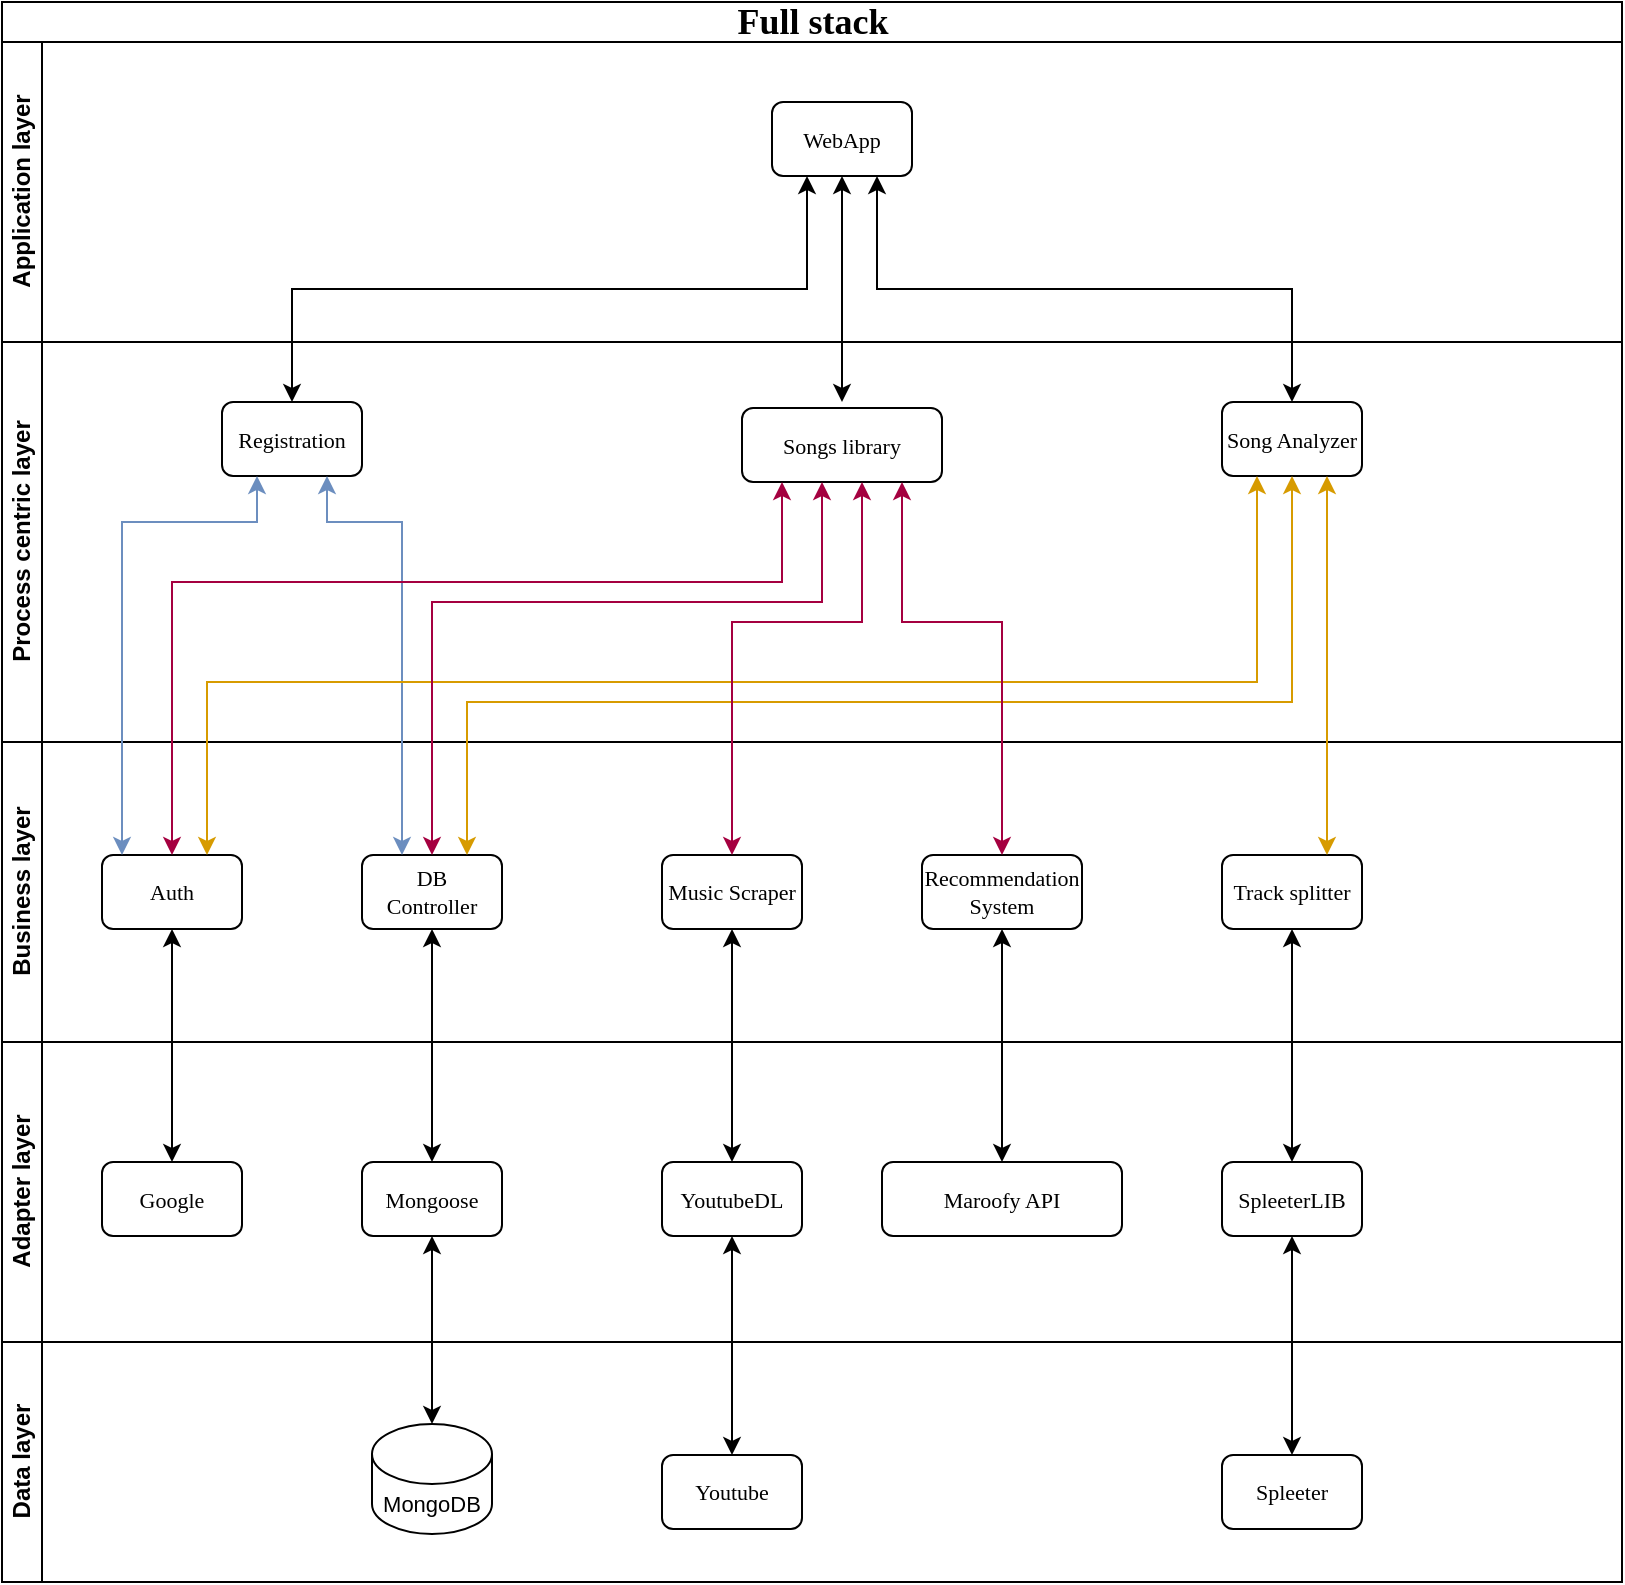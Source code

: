 <mxfile version="22.1.8" type="device">
  <diagram name="Page-1" id="c7488fd3-1785-93aa-aadb-54a6760d102a">
    <mxGraphModel dx="1259" dy="678" grid="1" gridSize="10" guides="1" tooltips="1" connect="1" arrows="1" fold="1" page="1" pageScale="1" pageWidth="1100" pageHeight="850" background="none" math="0" shadow="0">
      <root>
        <mxCell id="0" />
        <mxCell id="1" parent="0" />
        <mxCell id="2b4e8129b02d487f-1" value="&lt;font style=&quot;font-size: 18px;&quot;&gt;Full stack&lt;/font&gt;" style="swimlane;html=1;childLayout=stackLayout;horizontal=1;startSize=20;horizontalStack=0;rounded=0;shadow=0;labelBackgroundColor=none;strokeWidth=1;fontFamily=Verdana;fontSize=8;align=center;" parent="1" vertex="1">
          <mxGeometry x="180" y="40" width="810" height="790" as="geometry" />
        </mxCell>
        <mxCell id="2b4e8129b02d487f-2" value="Application layer" style="swimlane;html=1;startSize=20;horizontal=0;" parent="2b4e8129b02d487f-1" vertex="1">
          <mxGeometry y="20" width="810" height="150" as="geometry" />
        </mxCell>
        <mxCell id="9KNFPWW-fXlkKjVraPiz-109" style="edgeStyle=orthogonalEdgeStyle;rounded=0;orthogonalLoop=1;jettySize=auto;html=1;exitX=0.5;exitY=1;exitDx=0;exitDy=0;fontSize=9;startArrow=classic;startFill=1;" parent="2b4e8129b02d487f-2" source="2b4e8129b02d487f-9" edge="1">
          <mxGeometry relative="1" as="geometry">
            <mxPoint x="420" y="180" as="targetPoint" />
          </mxGeometry>
        </mxCell>
        <mxCell id="2b4e8129b02d487f-9" value="&lt;font style=&quot;font-size: 11px;&quot;&gt;WebApp&lt;/font&gt;" style="rounded=1;whiteSpace=wrap;html=1;shadow=0;labelBackgroundColor=none;strokeWidth=1;fontFamily=Verdana;fontSize=8;align=center;" parent="2b4e8129b02d487f-2" vertex="1">
          <mxGeometry x="385" y="30.0" width="70" height="37" as="geometry" />
        </mxCell>
        <mxCell id="2b4e8129b02d487f-23" style="edgeStyle=orthogonalEdgeStyle;rounded=0;html=1;labelBackgroundColor=none;startArrow=none;startFill=0;startSize=5;endArrow=classicThin;endFill=1;endSize=5;jettySize=auto;orthogonalLoop=1;strokeWidth=1;fontFamily=Verdana;fontSize=8" parent="2b4e8129b02d487f-2" edge="1">
          <mxGeometry relative="1" as="geometry">
            <mxPoint x="580" y="75" as="sourcePoint" />
          </mxGeometry>
        </mxCell>
        <mxCell id="9KNFPWW-fXlkKjVraPiz-25" value="Process centric layer" style="swimlane;html=1;startSize=20;horizontal=0;" parent="2b4e8129b02d487f-1" vertex="1">
          <mxGeometry y="170" width="810" height="200" as="geometry" />
        </mxCell>
        <mxCell id="9KNFPWW-fXlkKjVraPiz-29" style="edgeStyle=orthogonalEdgeStyle;rounded=0;html=1;labelBackgroundColor=none;startArrow=none;startFill=0;startSize=5;endArrow=classicThin;endFill=1;endSize=5;jettySize=auto;orthogonalLoop=1;strokeWidth=1;fontFamily=Verdana;fontSize=8" parent="9KNFPWW-fXlkKjVraPiz-25" edge="1">
          <mxGeometry relative="1" as="geometry">
            <mxPoint x="580" y="75" as="sourcePoint" />
          </mxGeometry>
        </mxCell>
        <mxCell id="9KNFPWW-fXlkKjVraPiz-30" value="&lt;span style=&quot;font-size: 11px;&quot;&gt;Registration&lt;/span&gt;" style="rounded=1;whiteSpace=wrap;html=1;shadow=0;labelBackgroundColor=none;strokeWidth=1;fontFamily=Verdana;fontSize=8;align=center;" parent="9KNFPWW-fXlkKjVraPiz-25" vertex="1">
          <mxGeometry x="110" y="30" width="70" height="37" as="geometry" />
        </mxCell>
        <mxCell id="9KNFPWW-fXlkKjVraPiz-62" value="&lt;span style=&quot;font-size: 11px;&quot;&gt;Songs library&lt;/span&gt;" style="rounded=1;whiteSpace=wrap;html=1;shadow=0;labelBackgroundColor=none;strokeWidth=1;fontFamily=Verdana;fontSize=8;align=center;" parent="9KNFPWW-fXlkKjVraPiz-25" vertex="1">
          <mxGeometry x="370" y="33" width="100" height="37" as="geometry" />
        </mxCell>
        <mxCell id="9KNFPWW-fXlkKjVraPiz-67" value="&lt;font style=&quot;font-size: 11px;&quot;&gt;Song Analyzer&lt;/font&gt;" style="rounded=1;whiteSpace=wrap;html=1;shadow=0;labelBackgroundColor=none;strokeWidth=1;fontFamily=Verdana;fontSize=8;align=center;" parent="9KNFPWW-fXlkKjVraPiz-25" vertex="1">
          <mxGeometry x="610" y="30" width="70" height="37" as="geometry" />
        </mxCell>
        <mxCell id="2b4e8129b02d487f-3" value="Business layer&lt;br&gt;" style="swimlane;html=1;startSize=20;horizontal=0;" parent="2b4e8129b02d487f-1" vertex="1">
          <mxGeometry y="370" width="810" height="150" as="geometry" />
        </mxCell>
        <mxCell id="9KNFPWW-fXlkKjVraPiz-31" value="&lt;font style=&quot;font-size: 11px;&quot;&gt;Auth&lt;/font&gt;" style="rounded=1;whiteSpace=wrap;html=1;shadow=0;labelBackgroundColor=none;strokeWidth=1;fontFamily=Verdana;fontSize=8;align=center;" parent="2b4e8129b02d487f-3" vertex="1">
          <mxGeometry x="50" y="56.5" width="70" height="37" as="geometry" />
        </mxCell>
        <mxCell id="9KNFPWW-fXlkKjVraPiz-32" value="&lt;font style=&quot;font-size: 11px;&quot;&gt;Music Scraper&lt;/font&gt;" style="rounded=1;whiteSpace=wrap;html=1;shadow=0;labelBackgroundColor=none;strokeWidth=1;fontFamily=Verdana;fontSize=8;align=center;" parent="2b4e8129b02d487f-3" vertex="1">
          <mxGeometry x="330" y="56.5" width="70" height="37" as="geometry" />
        </mxCell>
        <mxCell id="9KNFPWW-fXlkKjVraPiz-33" value="&lt;span style=&quot;font-size: 11px;&quot;&gt;Track splitter&lt;/span&gt;" style="rounded=1;whiteSpace=wrap;html=1;shadow=0;labelBackgroundColor=none;strokeWidth=1;fontFamily=Verdana;fontSize=8;align=center;" parent="2b4e8129b02d487f-3" vertex="1">
          <mxGeometry x="610" y="56.5" width="70" height="37" as="geometry" />
        </mxCell>
        <mxCell id="9KNFPWW-fXlkKjVraPiz-56" value="&lt;font style=&quot;font-size: 11px;&quot;&gt;Recommendation System&lt;/font&gt;" style="rounded=1;whiteSpace=wrap;html=1;shadow=0;labelBackgroundColor=none;strokeWidth=1;fontFamily=Verdana;fontSize=8;align=center;" parent="2b4e8129b02d487f-3" vertex="1">
          <mxGeometry x="460" y="56.5" width="80" height="37" as="geometry" />
        </mxCell>
        <mxCell id="9KNFPWW-fXlkKjVraPiz-60" value="&lt;span style=&quot;font-size: 11px;&quot;&gt;DB&lt;br&gt;Controller&lt;/span&gt;" style="rounded=1;whiteSpace=wrap;html=1;shadow=0;labelBackgroundColor=none;strokeWidth=1;fontFamily=Verdana;fontSize=8;align=center;" parent="2b4e8129b02d487f-3" vertex="1">
          <mxGeometry x="180" y="56.5" width="70" height="37" as="geometry" />
        </mxCell>
        <mxCell id="2b4e8129b02d487f-4" value="Adapter layer" style="swimlane;html=1;startSize=20;horizontal=0;" parent="2b4e8129b02d487f-1" vertex="1">
          <mxGeometry y="520" width="810" height="150" as="geometry" />
        </mxCell>
        <mxCell id="2b4e8129b02d487f-29" value="Yes" style="edgeStyle=orthogonalEdgeStyle;rounded=0;html=1;entryX=0;entryY=0.5;labelBackgroundColor=none;startArrow=none;startFill=0;startSize=5;endArrow=classicThin;endFill=1;endSize=5;jettySize=auto;orthogonalLoop=1;strokeWidth=1;fontFamily=Verdana;fontSize=8" parent="2b4e8129b02d487f-4" edge="1">
          <mxGeometry x="-0.501" y="6" relative="1" as="geometry">
            <mxPoint as="offset" />
            <mxPoint x="360" y="75.5" as="sourcePoint" />
            <Array as="points">
              <mxPoint x="380" y="76" />
              <mxPoint x="380" y="76" />
            </Array>
          </mxGeometry>
        </mxCell>
        <mxCell id="9KNFPWW-fXlkKjVraPiz-34" value="&lt;font style=&quot;font-size: 11px;&quot;&gt;Google&lt;/font&gt;" style="rounded=1;whiteSpace=wrap;html=1;shadow=0;labelBackgroundColor=none;strokeWidth=1;fontFamily=Verdana;fontSize=8;align=center;" parent="2b4e8129b02d487f-4" vertex="1">
          <mxGeometry x="50" y="60" width="70" height="37" as="geometry" />
        </mxCell>
        <mxCell id="9KNFPWW-fXlkKjVraPiz-35" value="&lt;span style=&quot;font-size: 11px;&quot;&gt;Mongoose&lt;/span&gt;" style="rounded=1;whiteSpace=wrap;html=1;shadow=0;labelBackgroundColor=none;strokeWidth=1;fontFamily=Verdana;fontSize=8;align=center;" parent="2b4e8129b02d487f-4" vertex="1">
          <mxGeometry x="180" y="60" width="70" height="37" as="geometry" />
        </mxCell>
        <mxCell id="9KNFPWW-fXlkKjVraPiz-37" value="&lt;span style=&quot;font-size: 11px;&quot;&gt;YoutubeDL&lt;/span&gt;" style="rounded=1;whiteSpace=wrap;html=1;shadow=0;labelBackgroundColor=none;strokeWidth=1;fontFamily=Verdana;fontSize=8;align=center;" parent="2b4e8129b02d487f-4" vertex="1">
          <mxGeometry x="330" y="60" width="70" height="37" as="geometry" />
        </mxCell>
        <mxCell id="9KNFPWW-fXlkKjVraPiz-48" value="&lt;span style=&quot;font-size: 11px;&quot;&gt;SpleeterLIB&lt;/span&gt;" style="rounded=1;whiteSpace=wrap;html=1;shadow=0;labelBackgroundColor=none;strokeWidth=1;fontFamily=Verdana;fontSize=8;align=center;" parent="2b4e8129b02d487f-4" vertex="1">
          <mxGeometry x="610" y="60" width="70" height="37" as="geometry" />
        </mxCell>
        <mxCell id="9KNFPWW-fXlkKjVraPiz-50" value="&lt;span style=&quot;font-size: 11px;&quot;&gt;Maroofy API&lt;/span&gt;" style="rounded=1;whiteSpace=wrap;html=1;shadow=0;labelBackgroundColor=none;strokeWidth=1;fontFamily=Verdana;fontSize=8;align=center;" parent="2b4e8129b02d487f-4" vertex="1">
          <mxGeometry x="440" y="60" width="120" height="37" as="geometry" />
        </mxCell>
        <mxCell id="9KNFPWW-fXlkKjVraPiz-1" value="Data layer" style="swimlane;html=1;startSize=20;horizontal=0;" parent="2b4e8129b02d487f-1" vertex="1">
          <mxGeometry y="670" width="810" height="120" as="geometry" />
        </mxCell>
        <mxCell id="9KNFPWW-fXlkKjVraPiz-36" value="&lt;span style=&quot;font-size: 11px;&quot;&gt;Youtube&lt;/span&gt;" style="rounded=1;whiteSpace=wrap;html=1;shadow=0;labelBackgroundColor=none;strokeWidth=1;fontFamily=Verdana;fontSize=8;align=center;" parent="9KNFPWW-fXlkKjVraPiz-1" vertex="1">
          <mxGeometry x="330" y="56.5" width="70" height="37" as="geometry" />
        </mxCell>
        <mxCell id="9KNFPWW-fXlkKjVraPiz-38" value="MongoDB" style="shape=cylinder3;whiteSpace=wrap;html=1;boundedLbl=1;backgroundOutline=1;size=15;fontSize=11;" parent="9KNFPWW-fXlkKjVraPiz-1" vertex="1">
          <mxGeometry x="185" y="41" width="60" height="55" as="geometry" />
        </mxCell>
        <mxCell id="9KNFPWW-fXlkKjVraPiz-52" value="&lt;span style=&quot;font-size: 11px;&quot;&gt;Spleeter&lt;/span&gt;" style="rounded=1;whiteSpace=wrap;html=1;shadow=0;labelBackgroundColor=none;strokeWidth=1;fontFamily=Verdana;fontSize=8;align=center;" parent="9KNFPWW-fXlkKjVraPiz-1" vertex="1">
          <mxGeometry x="610" y="56.5" width="70" height="37" as="geometry" />
        </mxCell>
        <mxCell id="9KNFPWW-fXlkKjVraPiz-39" value="" style="edgeStyle=orthogonalEdgeStyle;rounded=0;orthogonalLoop=1;jettySize=auto;html=1;fontSize=11;startArrow=classic;startFill=1;" parent="2b4e8129b02d487f-1" source="9KNFPWW-fXlkKjVraPiz-35" target="9KNFPWW-fXlkKjVraPiz-38" edge="1">
          <mxGeometry relative="1" as="geometry" />
        </mxCell>
        <mxCell id="9KNFPWW-fXlkKjVraPiz-40" value="" style="edgeStyle=orthogonalEdgeStyle;rounded=0;orthogonalLoop=1;jettySize=auto;html=1;fontSize=11;startArrow=classic;startFill=1;" parent="2b4e8129b02d487f-1" source="9KNFPWW-fXlkKjVraPiz-37" target="9KNFPWW-fXlkKjVraPiz-36" edge="1">
          <mxGeometry relative="1" as="geometry" />
        </mxCell>
        <mxCell id="9KNFPWW-fXlkKjVraPiz-41" value="" style="edgeStyle=orthogonalEdgeStyle;rounded=0;orthogonalLoop=1;jettySize=auto;html=1;fontSize=11;startArrow=classic;startFill=1;" parent="2b4e8129b02d487f-1" source="9KNFPWW-fXlkKjVraPiz-32" target="9KNFPWW-fXlkKjVraPiz-37" edge="1">
          <mxGeometry relative="1" as="geometry">
            <Array as="points">
              <mxPoint x="365" y="430" />
              <mxPoint x="365" y="430" />
            </Array>
          </mxGeometry>
        </mxCell>
        <mxCell id="9KNFPWW-fXlkKjVraPiz-49" value="" style="edgeStyle=orthogonalEdgeStyle;rounded=0;orthogonalLoop=1;jettySize=auto;html=1;fontSize=11;startArrow=classic;startFill=1;" parent="2b4e8129b02d487f-1" source="9KNFPWW-fXlkKjVraPiz-33" target="9KNFPWW-fXlkKjVraPiz-48" edge="1">
          <mxGeometry relative="1" as="geometry" />
        </mxCell>
        <mxCell id="9KNFPWW-fXlkKjVraPiz-53" value="" style="edgeStyle=orthogonalEdgeStyle;rounded=0;orthogonalLoop=1;jettySize=auto;html=1;fontSize=11;startArrow=classic;startFill=1;" parent="2b4e8129b02d487f-1" source="9KNFPWW-fXlkKjVraPiz-52" target="9KNFPWW-fXlkKjVraPiz-48" edge="1">
          <mxGeometry relative="1" as="geometry" />
        </mxCell>
        <mxCell id="9KNFPWW-fXlkKjVraPiz-58" value="" style="edgeStyle=orthogonalEdgeStyle;rounded=0;orthogonalLoop=1;jettySize=auto;html=1;fontSize=11;startArrow=classic;startFill=1;" parent="2b4e8129b02d487f-1" source="9KNFPWW-fXlkKjVraPiz-56" target="9KNFPWW-fXlkKjVraPiz-50" edge="1">
          <mxGeometry relative="1" as="geometry" />
        </mxCell>
        <mxCell id="9KNFPWW-fXlkKjVraPiz-59" value="" style="edgeStyle=orthogonalEdgeStyle;rounded=0;orthogonalLoop=1;jettySize=auto;html=1;fontSize=11;startArrow=classic;startFill=1;" parent="2b4e8129b02d487f-1" source="9KNFPWW-fXlkKjVraPiz-31" target="9KNFPWW-fXlkKjVraPiz-34" edge="1">
          <mxGeometry relative="1" as="geometry" />
        </mxCell>
        <mxCell id="9KNFPWW-fXlkKjVraPiz-61" value="" style="edgeStyle=orthogonalEdgeStyle;rounded=0;orthogonalLoop=1;jettySize=auto;html=1;fontSize=11;startArrow=classic;startFill=1;" parent="2b4e8129b02d487f-1" source="9KNFPWW-fXlkKjVraPiz-60" target="9KNFPWW-fXlkKjVraPiz-35" edge="1">
          <mxGeometry relative="1" as="geometry" />
        </mxCell>
        <mxCell id="9KNFPWW-fXlkKjVraPiz-98" style="edgeStyle=orthogonalEdgeStyle;rounded=0;orthogonalLoop=1;jettySize=auto;html=1;exitX=0.25;exitY=1;exitDx=0;exitDy=0;fontSize=9;startArrow=classic;startFill=1;fillColor=#dae8fc;strokeColor=#6c8ebf;" parent="2b4e8129b02d487f-1" source="9KNFPWW-fXlkKjVraPiz-30" target="9KNFPWW-fXlkKjVraPiz-31" edge="1">
          <mxGeometry relative="1" as="geometry">
            <Array as="points">
              <mxPoint x="128" y="260" />
              <mxPoint x="60" y="260" />
            </Array>
          </mxGeometry>
        </mxCell>
        <mxCell id="9KNFPWW-fXlkKjVraPiz-99" style="edgeStyle=orthogonalEdgeStyle;rounded=0;orthogonalLoop=1;jettySize=auto;html=1;exitX=0.75;exitY=1;exitDx=0;exitDy=0;fontSize=9;startArrow=classic;startFill=1;fillColor=#dae8fc;strokeColor=#6c8ebf;" parent="2b4e8129b02d487f-1" source="9KNFPWW-fXlkKjVraPiz-30" target="9KNFPWW-fXlkKjVraPiz-60" edge="1">
          <mxGeometry relative="1" as="geometry">
            <Array as="points">
              <mxPoint x="162" y="260" />
              <mxPoint x="200" y="260" />
            </Array>
          </mxGeometry>
        </mxCell>
        <mxCell id="9KNFPWW-fXlkKjVraPiz-100" style="edgeStyle=orthogonalEdgeStyle;rounded=0;orthogonalLoop=1;jettySize=auto;html=1;entryX=0.5;entryY=0;entryDx=0;entryDy=0;fontSize=9;startArrow=classic;startFill=1;fillColor=#d80073;strokeColor=#A50040;" parent="2b4e8129b02d487f-1" target="9KNFPWW-fXlkKjVraPiz-31" edge="1">
          <mxGeometry relative="1" as="geometry">
            <mxPoint x="390" y="240" as="sourcePoint" />
            <Array as="points">
              <mxPoint x="390" y="290" />
              <mxPoint x="85" y="290" />
            </Array>
          </mxGeometry>
        </mxCell>
        <mxCell id="9KNFPWW-fXlkKjVraPiz-101" style="edgeStyle=orthogonalEdgeStyle;rounded=0;orthogonalLoop=1;jettySize=auto;html=1;exitX=0.25;exitY=1;exitDx=0;exitDy=0;entryX=0.75;entryY=0;entryDx=0;entryDy=0;fontSize=9;startArrow=classic;startFill=1;fillColor=#ffe6cc;strokeColor=#d79b00;" parent="2b4e8129b02d487f-1" source="9KNFPWW-fXlkKjVraPiz-67" target="9KNFPWW-fXlkKjVraPiz-31" edge="1">
          <mxGeometry relative="1" as="geometry">
            <Array as="points">
              <mxPoint x="628" y="340" />
              <mxPoint x="102" y="340" />
            </Array>
          </mxGeometry>
        </mxCell>
        <mxCell id="9KNFPWW-fXlkKjVraPiz-102" style="edgeStyle=orthogonalEdgeStyle;rounded=0;orthogonalLoop=1;jettySize=auto;html=1;exitX=0.75;exitY=1;exitDx=0;exitDy=0;entryX=0.75;entryY=0;entryDx=0;entryDy=0;fontSize=9;startArrow=classic;startFill=1;fillColor=#ffe6cc;strokeColor=#d79b00;" parent="2b4e8129b02d487f-1" source="9KNFPWW-fXlkKjVraPiz-67" target="9KNFPWW-fXlkKjVraPiz-33" edge="1">
          <mxGeometry relative="1" as="geometry" />
        </mxCell>
        <mxCell id="9KNFPWW-fXlkKjVraPiz-104" style="edgeStyle=orthogonalEdgeStyle;rounded=0;orthogonalLoop=1;jettySize=auto;html=1;exitX=0.5;exitY=1;exitDx=0;exitDy=0;entryX=0.75;entryY=0;entryDx=0;entryDy=0;fontSize=9;startArrow=classic;startFill=1;fillColor=#ffe6cc;strokeColor=#d79b00;" parent="2b4e8129b02d487f-1" source="9KNFPWW-fXlkKjVraPiz-67" target="9KNFPWW-fXlkKjVraPiz-60" edge="1">
          <mxGeometry relative="1" as="geometry">
            <Array as="points">
              <mxPoint x="645" y="350" />
              <mxPoint x="232" y="350" />
            </Array>
          </mxGeometry>
        </mxCell>
        <mxCell id="9KNFPWW-fXlkKjVraPiz-105" style="edgeStyle=orthogonalEdgeStyle;rounded=0;orthogonalLoop=1;jettySize=auto;html=1;entryX=0.5;entryY=0;entryDx=0;entryDy=0;fontSize=9;startArrow=classic;startFill=1;fillColor=#d80073;strokeColor=#A50040;" parent="2b4e8129b02d487f-1" target="9KNFPWW-fXlkKjVraPiz-60" edge="1">
          <mxGeometry relative="1" as="geometry">
            <mxPoint x="410" y="240" as="sourcePoint" />
            <Array as="points">
              <mxPoint x="410" y="300" />
              <mxPoint x="215" y="300" />
            </Array>
          </mxGeometry>
        </mxCell>
        <mxCell id="9KNFPWW-fXlkKjVraPiz-106" style="edgeStyle=orthogonalEdgeStyle;rounded=0;orthogonalLoop=1;jettySize=auto;html=1;entryX=0.5;entryY=0;entryDx=0;entryDy=0;fontSize=9;startArrow=classic;startFill=1;fillColor=#d80073;strokeColor=#A50040;" parent="2b4e8129b02d487f-1" target="9KNFPWW-fXlkKjVraPiz-32" edge="1">
          <mxGeometry relative="1" as="geometry">
            <mxPoint x="430" y="240" as="sourcePoint" />
            <Array as="points">
              <mxPoint x="430" y="310" />
              <mxPoint x="365" y="310" />
            </Array>
          </mxGeometry>
        </mxCell>
        <mxCell id="9KNFPWW-fXlkKjVraPiz-107" style="edgeStyle=orthogonalEdgeStyle;rounded=0;orthogonalLoop=1;jettySize=auto;html=1;entryX=0.5;entryY=0;entryDx=0;entryDy=0;fontSize=9;startArrow=classic;startFill=1;fillColor=#d80073;strokeColor=#A50040;" parent="2b4e8129b02d487f-1" target="9KNFPWW-fXlkKjVraPiz-56" edge="1">
          <mxGeometry relative="1" as="geometry">
            <mxPoint x="450" y="240" as="sourcePoint" />
            <Array as="points">
              <mxPoint x="450" y="310" />
              <mxPoint x="500" y="310" />
            </Array>
          </mxGeometry>
        </mxCell>
        <mxCell id="9KNFPWW-fXlkKjVraPiz-108" style="edgeStyle=orthogonalEdgeStyle;rounded=0;orthogonalLoop=1;jettySize=auto;html=1;exitX=0.25;exitY=1;exitDx=0;exitDy=0;fontSize=9;startArrow=classic;startFill=1;" parent="2b4e8129b02d487f-1" source="2b4e8129b02d487f-9" target="9KNFPWW-fXlkKjVraPiz-30" edge="1">
          <mxGeometry relative="1" as="geometry" />
        </mxCell>
        <mxCell id="9KNFPWW-fXlkKjVraPiz-110" style="edgeStyle=orthogonalEdgeStyle;rounded=0;orthogonalLoop=1;jettySize=auto;html=1;exitX=0.75;exitY=1;exitDx=0;exitDy=0;entryX=0.5;entryY=0;entryDx=0;entryDy=0;fontSize=9;startArrow=classic;startFill=1;" parent="2b4e8129b02d487f-1" source="2b4e8129b02d487f-9" target="9KNFPWW-fXlkKjVraPiz-67" edge="1">
          <mxGeometry relative="1" as="geometry" />
        </mxCell>
      </root>
    </mxGraphModel>
  </diagram>
</mxfile>
